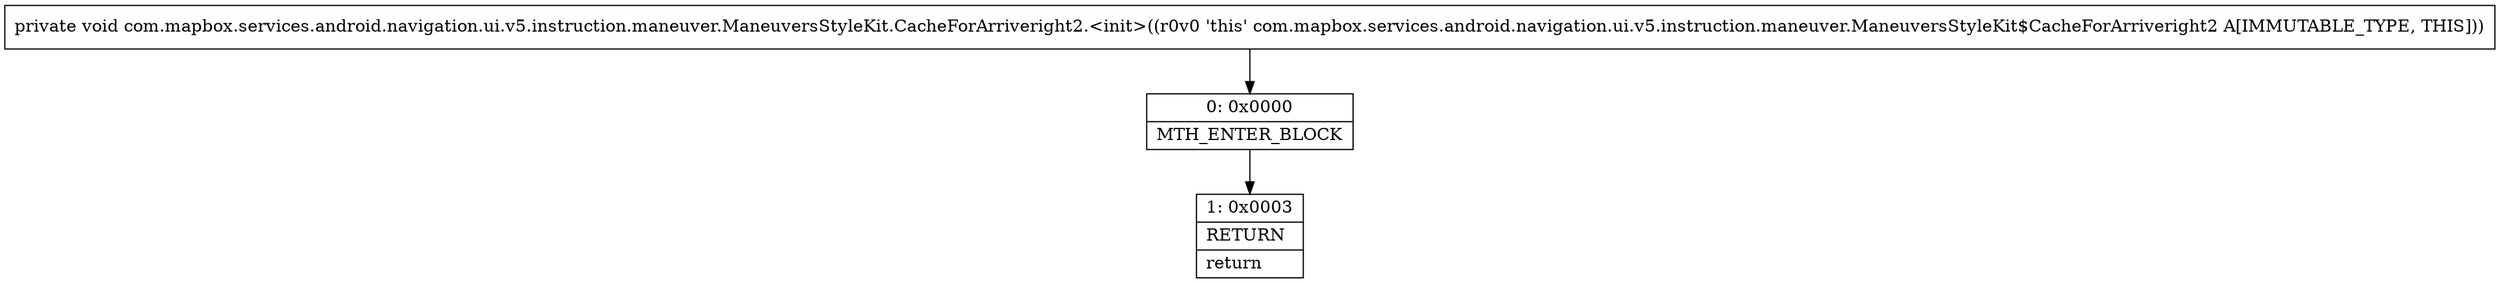 digraph "CFG forcom.mapbox.services.android.navigation.ui.v5.instruction.maneuver.ManeuversStyleKit.CacheForArriveright2.\<init\>()V" {
Node_0 [shape=record,label="{0\:\ 0x0000|MTH_ENTER_BLOCK\l}"];
Node_1 [shape=record,label="{1\:\ 0x0003|RETURN\l|return\l}"];
MethodNode[shape=record,label="{private void com.mapbox.services.android.navigation.ui.v5.instruction.maneuver.ManeuversStyleKit.CacheForArriveright2.\<init\>((r0v0 'this' com.mapbox.services.android.navigation.ui.v5.instruction.maneuver.ManeuversStyleKit$CacheForArriveright2 A[IMMUTABLE_TYPE, THIS])) }"];
MethodNode -> Node_0;
Node_0 -> Node_1;
}

